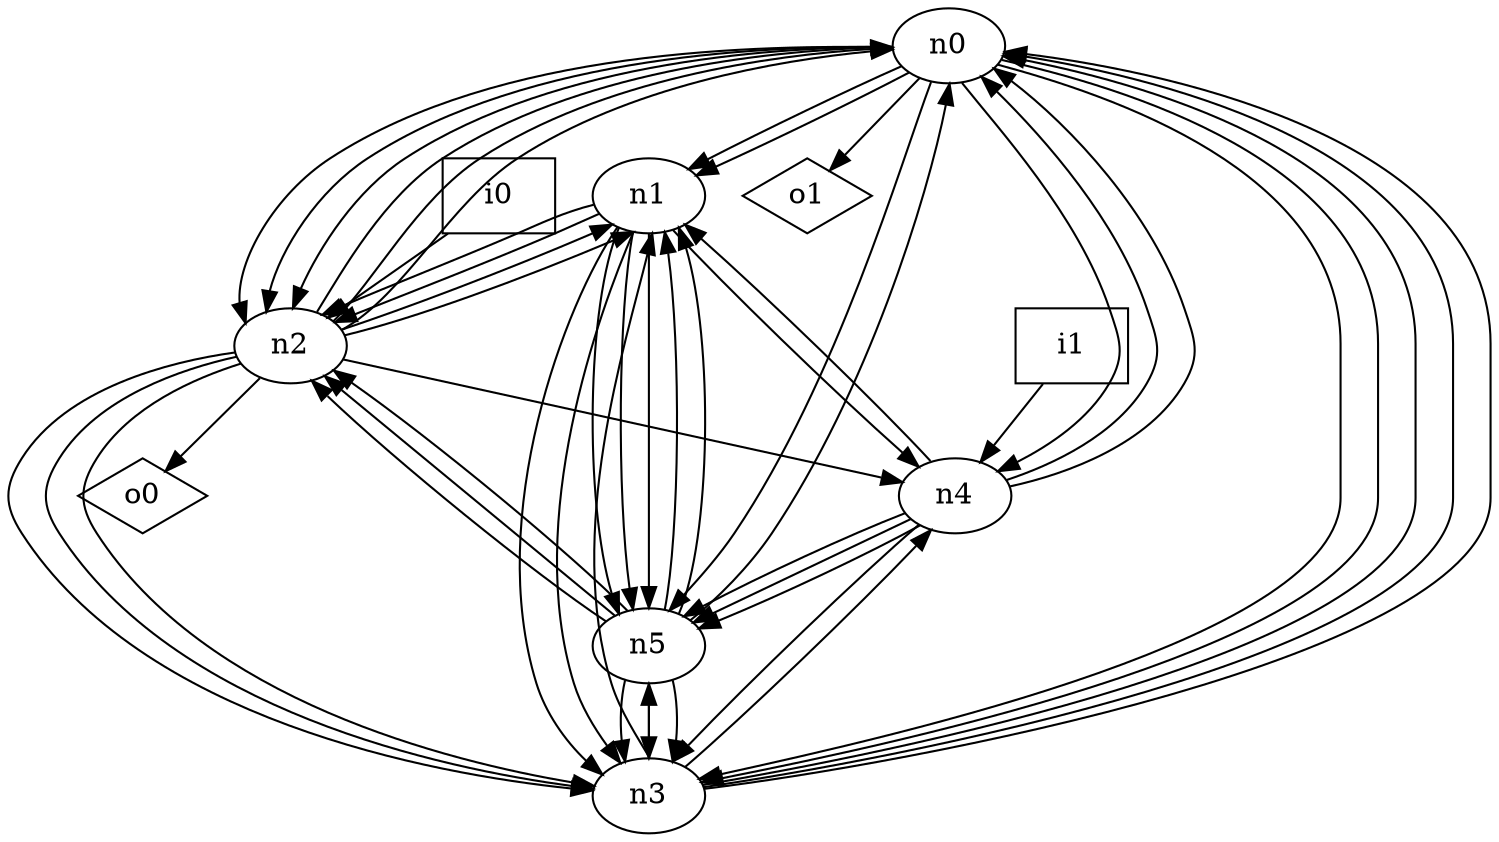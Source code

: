digraph G {
n0 [label="n0"];
n1 [label="n1"];
n2 [label="n2"];
n3 [label="n3"];
n4 [label="n4"];
n5 [label="n5"];
n6 [label="i0",shape="box"];
n7 [label="i1",shape="box"];
n8 [label="o0",shape="diamond"];
n9 [label="o1",shape="diamond"];
n0 -> n1
n0 -> n1
n0 -> n2
n0 -> n2
n0 -> n2
n0 -> n3
n0 -> n3
n0 -> n4
n0 -> n5
n0 -> n9
n1 -> n2
n1 -> n2
n1 -> n3
n1 -> n3
n1 -> n4
n1 -> n5
n1 -> n5
n1 -> n5
n2 -> n0
n2 -> n0
n2 -> n0
n2 -> n1
n2 -> n1
n2 -> n3
n2 -> n3
n2 -> n3
n2 -> n4
n2 -> n8
n3 -> n0
n3 -> n0
n3 -> n0
n3 -> n1
n3 -> n4
n3 -> n5
n4 -> n0
n4 -> n0
n4 -> n1
n4 -> n3
n4 -> n5
n4 -> n5
n4 -> n5
n5 -> n0
n5 -> n1
n5 -> n1
n5 -> n2
n5 -> n2
n5 -> n2
n5 -> n3
n5 -> n3
n5 -> n3
n6 -> n2
n7 -> n4
}